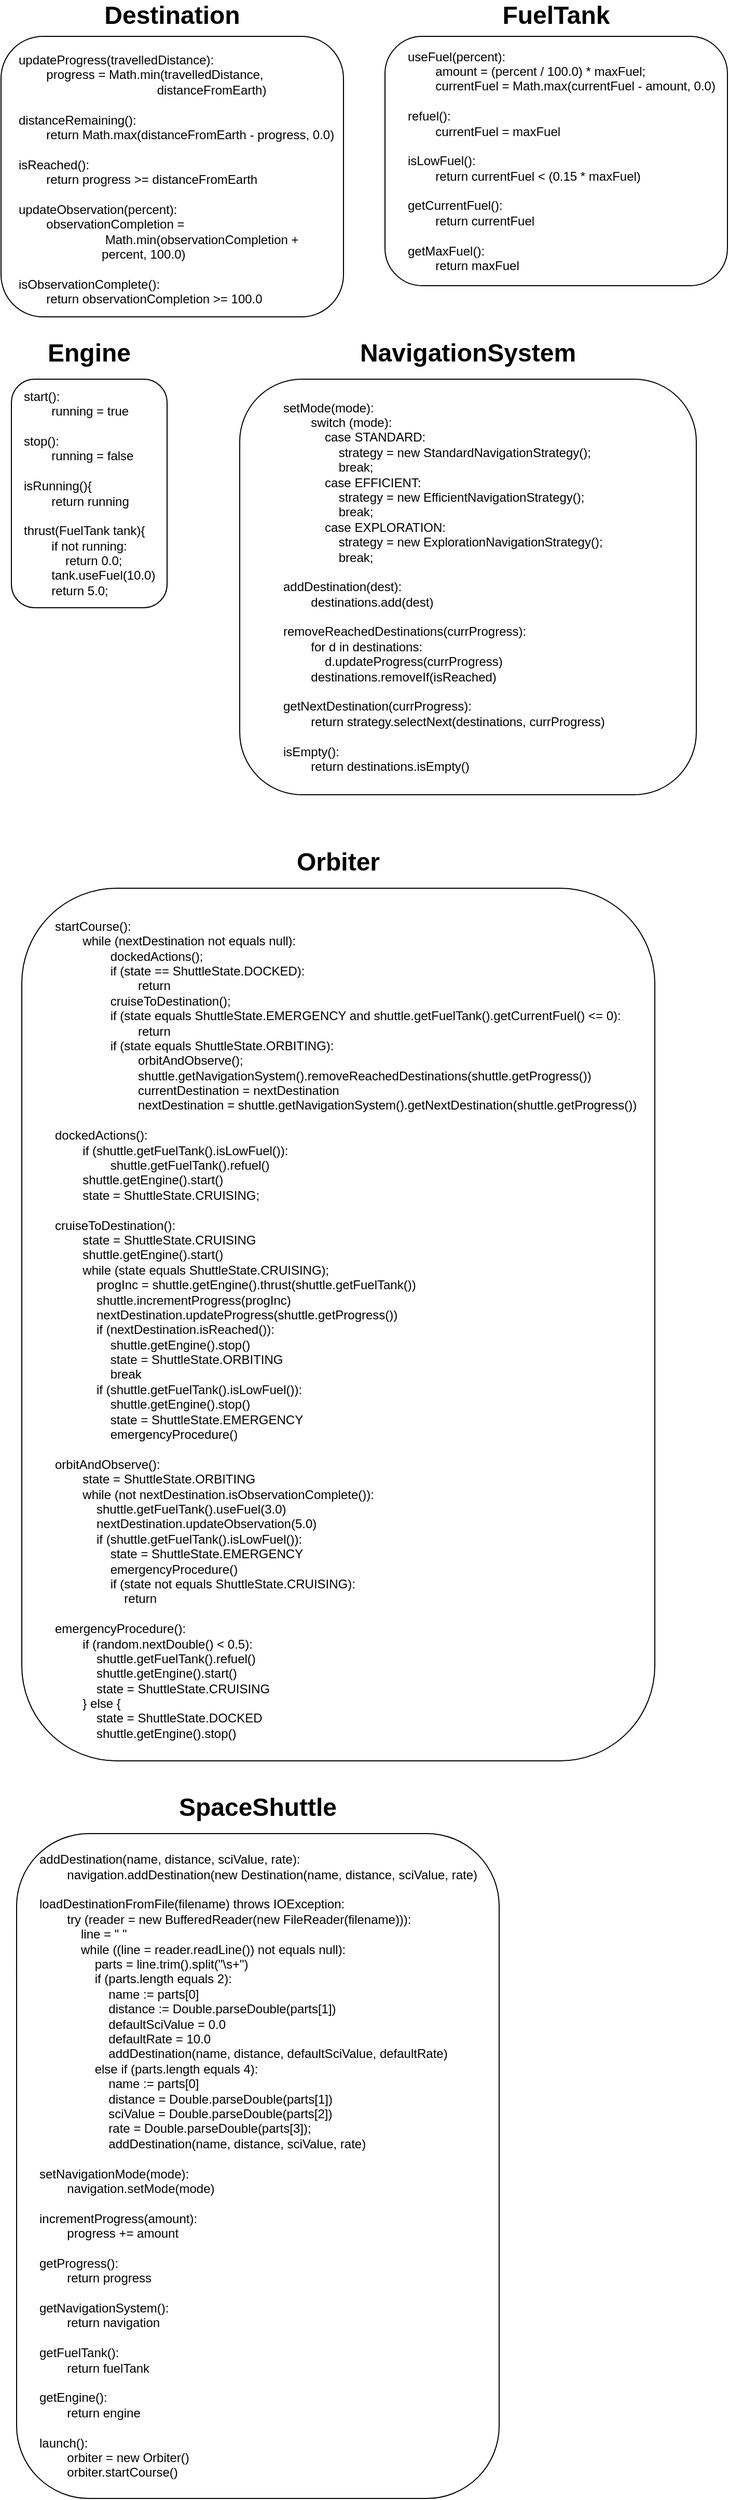<mxfile version="27.0.2">
  <diagram name="Page-1" id="8kAG4Iyt7DlFiK2OSsDY">
    <mxGraphModel dx="1388" dy="624" grid="1" gridSize="10" guides="1" tooltips="1" connect="1" arrows="1" fold="1" page="1" pageScale="1" pageWidth="850" pageHeight="1100" math="0" shadow="0">
      <root>
        <mxCell id="0" />
        <mxCell id="1" parent="0" />
        <mxCell id="AWFdtMTIEIcnu8kx7XuT-1" value="" style="rounded=1;whiteSpace=wrap;html=1;" vertex="1" parent="1">
          <mxGeometry x="10" y="50" width="330" height="270" as="geometry" />
        </mxCell>
        <mxCell id="AWFdtMTIEIcnu8kx7XuT-2" value="&lt;b&gt;&lt;font style=&quot;font-size: 24px;&quot;&gt;Destination&lt;/font&gt;&lt;/b&gt;" style="text;html=1;align=center;verticalAlign=middle;whiteSpace=wrap;rounded=0;" vertex="1" parent="1">
          <mxGeometry x="105" y="20" width="140" height="20" as="geometry" />
        </mxCell>
        <mxCell id="AWFdtMTIEIcnu8kx7XuT-4" value="updateProgress(travelledDistance):&lt;div&gt;&lt;span style=&quot;white-space: pre;&quot;&gt;&#x9;&lt;/span&gt;&lt;span style=&quot;background-color: transparent;&quot;&gt;progress = Math.min(travelledDistance, &lt;span style=&quot;white-space: pre;&quot;&gt;&#x9;&lt;/span&gt;&lt;span style=&quot;white-space: pre;&quot;&gt;&#x9;&lt;/span&gt;&lt;span style=&quot;white-space: pre;&quot;&gt;&#x9;&lt;/span&gt;&lt;span style=&quot;white-space: pre;&quot;&gt;&#x9;&lt;/span&gt;&lt;span style=&quot;white-space: pre;&quot;&gt;&#x9;&lt;/span&gt;distanceFromEarth)&lt;/span&gt;&lt;br&gt;&lt;/div&gt;&lt;div&gt;&lt;span style=&quot;background-color: transparent;&quot;&gt;&lt;br&gt;&lt;/span&gt;&lt;/div&gt;&lt;div&gt;&lt;span style=&quot;background-color: transparent;&quot;&gt;distanceRemaining():&lt;/span&gt;&lt;/div&gt;&lt;div&gt;&lt;span style=&quot;background-color: transparent;&quot;&gt;&lt;span style=&quot;white-space: pre;&quot;&gt;&#x9;&lt;/span&gt;&lt;/span&gt;&lt;span style=&quot;background-color: transparent;&quot;&gt;return Math.max(distanceFromEarth - progress, 0.0)&lt;/span&gt;&lt;/div&gt;&lt;div&gt;&lt;span style=&quot;background-color: transparent;&quot;&gt;&lt;br&gt;&lt;/span&gt;&lt;/div&gt;&lt;div&gt;&lt;span style=&quot;background-color: transparent;&quot;&gt;isReached():&lt;/span&gt;&lt;/div&gt;&lt;div&gt;&lt;span style=&quot;background-color: transparent;&quot;&gt;&lt;span style=&quot;white-space: pre;&quot;&gt;&#x9;&lt;/span&gt;&lt;/span&gt;&lt;span style=&quot;background-color: transparent;&quot;&gt;return progress &amp;gt;= distanceFromEarth&lt;/span&gt;&lt;/div&gt;&lt;div&gt;&lt;span style=&quot;background-color: transparent;&quot;&gt;&lt;br&gt;&lt;/span&gt;&lt;/div&gt;&lt;div&gt;&lt;span style=&quot;background-color: transparent;&quot;&gt;updateObservation(percent):&lt;/span&gt;&lt;/div&gt;&lt;div&gt;&lt;span style=&quot;background-color: transparent;&quot;&gt;&lt;span style=&quot;white-space: pre;&quot;&gt;&#x9;&lt;/span&gt;&lt;/span&gt;&lt;span style=&quot;background-color: transparent;&quot;&gt;observationCompletion =&lt;br/&gt;&lt;span style=&quot;white-space: pre;&quot;&gt;&#x9;&lt;/span&gt;&lt;span style=&quot;white-space: pre;&quot;&gt;&#x9;&lt;/span&gt;&lt;span style=&quot;white-space: pre;&quot;&gt;&#x9;&lt;/span&gt;&amp;nbsp;Math.min(observationCompletion + &lt;span style=&quot;white-space: pre;&quot;&gt;&#x9;&lt;/span&gt;&lt;span style=&quot;white-space: pre;&quot;&gt;&#x9;&lt;/span&gt;&lt;span style=&quot;white-space: pre;&quot;&gt;&#x9;&lt;/span&gt;percent, 100.0)&lt;/span&gt;&lt;/div&gt;&lt;div&gt;&lt;span style=&quot;background-color: transparent;&quot;&gt;&lt;br&gt;&lt;/span&gt;&lt;/div&gt;&lt;div&gt;&lt;span style=&quot;background-color: transparent;&quot;&gt;isObservationComplete():&lt;/span&gt;&lt;/div&gt;&lt;div&gt;&lt;span style=&quot;background-color: transparent;&quot;&gt;&lt;span style=&quot;white-space: pre;&quot;&gt;&#x9;&lt;/span&gt;&lt;/span&gt;&lt;span style=&quot;background-color: transparent;&quot;&gt;return observationCompletion &amp;gt;= 100.0&lt;/span&gt;&lt;/div&gt;&lt;div&gt;&lt;span style=&quot;background-color: transparent;&quot;&gt;&lt;br&gt;&lt;/span&gt;&lt;/div&gt;" style="text;html=1;align=left;verticalAlign=middle;whiteSpace=wrap;rounded=0;" vertex="1" parent="1">
          <mxGeometry x="25" y="70" width="310" height="250" as="geometry" />
        </mxCell>
        <mxCell id="AWFdtMTIEIcnu8kx7XuT-8" value="&lt;b&gt;&lt;font style=&quot;font-size: 24px;&quot;&gt;Engine&lt;/font&gt;&lt;/b&gt;" style="text;html=1;align=center;verticalAlign=middle;whiteSpace=wrap;rounded=0;" vertex="1" parent="1">
          <mxGeometry x="45" y="340" width="100" height="30" as="geometry" />
        </mxCell>
        <mxCell id="AWFdtMTIEIcnu8kx7XuT-9" value="" style="rounded=1;whiteSpace=wrap;html=1;" vertex="1" parent="1">
          <mxGeometry x="20" y="380" width="150" height="220" as="geometry" />
        </mxCell>
        <mxCell id="AWFdtMTIEIcnu8kx7XuT-10" value="start():&lt;div&gt;&lt;span style=&quot;white-space: pre;&quot;&gt;&#x9;&lt;/span&gt;&lt;span style=&quot;background-color: transparent;&quot;&gt;running = true&lt;/span&gt;&lt;br&gt;&lt;/div&gt;&lt;div&gt;&lt;span style=&quot;background-color: transparent;&quot;&gt;&lt;br&gt;&lt;/span&gt;&lt;/div&gt;&lt;div&gt;&lt;span style=&quot;background-color: transparent;&quot;&gt;stop():&lt;/span&gt;&lt;/div&gt;&lt;div&gt;&lt;span style=&quot;background-color: transparent;&quot;&gt;&lt;span style=&quot;white-space: pre;&quot;&gt;&#x9;&lt;/span&gt;&lt;/span&gt;&lt;span style=&quot;background-color: transparent;&quot;&gt;running = false&lt;/span&gt;&lt;/div&gt;&lt;div&gt;&lt;span style=&quot;background-color: transparent;&quot;&gt;&lt;br&gt;&lt;/span&gt;&lt;/div&gt;&lt;div&gt;&lt;span style=&quot;background-color: transparent;&quot;&gt;&lt;div&gt;isRunning(){&lt;/div&gt;&lt;div&gt;&amp;nbsp; &amp;nbsp; &amp;nbsp; &amp;nbsp; return running&lt;/div&gt;&lt;div&gt;&lt;br&gt;&lt;/div&gt;&lt;div&gt;&lt;div&gt;thrust(FuelTank tank){&lt;/div&gt;&lt;div&gt;&amp;nbsp; &amp;nbsp; &amp;nbsp; &amp;nbsp; if not running:&lt;/div&gt;&lt;div&gt;&amp;nbsp; &amp;nbsp; &amp;nbsp; &amp;nbsp; &amp;nbsp; &amp;nbsp; return 0.0;&lt;/div&gt;&lt;div&gt;&amp;nbsp; &amp;nbsp; &amp;nbsp; &amp;nbsp; tank.useFuel(10.0)&lt;/div&gt;&lt;div&gt;&amp;nbsp; &amp;nbsp; &amp;nbsp; &amp;nbsp; return 5.0;&lt;/div&gt;&lt;/div&gt;&lt;/span&gt;&lt;/div&gt;" style="text;html=1;align=left;verticalAlign=middle;whiteSpace=wrap;rounded=0;" vertex="1" parent="1">
          <mxGeometry x="30" y="390" width="130" height="200" as="geometry" />
        </mxCell>
        <mxCell id="AWFdtMTIEIcnu8kx7XuT-11" value="" style="rounded=1;whiteSpace=wrap;html=1;" vertex="1" parent="1">
          <mxGeometry x="380" y="50" width="330" height="240" as="geometry" />
        </mxCell>
        <mxCell id="AWFdtMTIEIcnu8kx7XuT-12" value="&lt;b&gt;&lt;font style=&quot;font-size: 24px;&quot;&gt;FuelTank&lt;/font&gt;&lt;/b&gt;" style="text;html=1;align=center;verticalAlign=middle;whiteSpace=wrap;rounded=0;" vertex="1" parent="1">
          <mxGeometry x="490" y="15" width="110" height="30" as="geometry" />
        </mxCell>
        <mxCell id="AWFdtMTIEIcnu8kx7XuT-13" value="&lt;div&gt;useFuel(percent):&lt;/div&gt;&lt;div&gt;&amp;nbsp; &amp;nbsp; &amp;nbsp; &amp;nbsp; amount = (percent / 100.0) * maxFuel;&lt;/div&gt;&lt;div&gt;&amp;nbsp; &amp;nbsp; &amp;nbsp; &amp;nbsp; currentFuel = Math.max(currentFuel - amount, 0.0)&lt;/div&gt;&lt;div&gt;&lt;br&gt;&lt;/div&gt;&lt;div&gt;refuel():&lt;/div&gt;&lt;div&gt;&lt;span style=&quot;white-space: pre;&quot;&gt;&#x9;&lt;/span&gt;currentFuel = maxFuel&lt;br&gt;&lt;/div&gt;&lt;div&gt;&lt;br&gt;&lt;/div&gt;&lt;div&gt;isLowFuel():&lt;/div&gt;&lt;div&gt;&lt;span style=&quot;white-space: pre;&quot;&gt;&#x9;&lt;/span&gt;return currentFuel &amp;lt; (0.15 * maxFuel)&lt;br&gt;&lt;/div&gt;&lt;div&gt;&lt;br&gt;&lt;/div&gt;&lt;div&gt;getCurrentFuel():&lt;/div&gt;&lt;div&gt;&lt;span style=&quot;white-space: pre;&quot;&gt;&#x9;&lt;/span&gt;return currentFuel&lt;br&gt;&lt;/div&gt;&lt;div&gt;&lt;br&gt;&lt;/div&gt;&lt;div&gt;getMaxFuel():&lt;/div&gt;&lt;div&gt;&lt;span style=&quot;white-space: pre;&quot;&gt;&#x9;&lt;/span&gt;return maxFuel&lt;br&gt;&lt;/div&gt;" style="text;html=1;align=left;verticalAlign=middle;whiteSpace=wrap;rounded=0;" vertex="1" parent="1">
          <mxGeometry x="400" y="55" width="310" height="230" as="geometry" />
        </mxCell>
        <mxCell id="AWFdtMTIEIcnu8kx7XuT-14" value="" style="rounded=1;whiteSpace=wrap;html=1;" vertex="1" parent="1">
          <mxGeometry x="240" y="380" width="440" height="400" as="geometry" />
        </mxCell>
        <mxCell id="AWFdtMTIEIcnu8kx7XuT-15" value="&lt;b&gt;&lt;font style=&quot;font-size: 24px;&quot;&gt;NavigationSystem&lt;/font&gt;&lt;/b&gt;" style="text;html=1;align=center;verticalAlign=middle;whiteSpace=wrap;rounded=0;" vertex="1" parent="1">
          <mxGeometry x="395" y="340" width="130" height="30" as="geometry" />
        </mxCell>
        <mxCell id="AWFdtMTIEIcnu8kx7XuT-16" value="&lt;div&gt;setMode(mode):&lt;/div&gt;&lt;div&gt;&amp;nbsp; &amp;nbsp; &amp;nbsp; &amp;nbsp; switch (mode):&lt;/div&gt;&lt;div&gt;&amp;nbsp; &amp;nbsp; &amp;nbsp; &amp;nbsp; &amp;nbsp; &amp;nbsp; case STANDARD:&lt;/div&gt;&lt;div&gt;&amp;nbsp; &amp;nbsp; &amp;nbsp; &amp;nbsp; &amp;nbsp; &amp;nbsp; &amp;nbsp; &amp;nbsp; strategy = new StandardNavigationStrategy();&lt;/div&gt;&lt;div&gt;&amp;nbsp; &amp;nbsp; &amp;nbsp; &amp;nbsp; &amp;nbsp; &amp;nbsp; &amp;nbsp; &amp;nbsp; break;&lt;/div&gt;&lt;div&gt;&amp;nbsp; &amp;nbsp; &amp;nbsp; &amp;nbsp; &amp;nbsp; &amp;nbsp; case EFFICIENT:&lt;/div&gt;&lt;div&gt;&amp;nbsp; &amp;nbsp; &amp;nbsp; &amp;nbsp; &amp;nbsp; &amp;nbsp; &amp;nbsp; &amp;nbsp; strategy = new EfficientNavigationStrategy();&lt;/div&gt;&lt;div&gt;&amp;nbsp; &amp;nbsp; &amp;nbsp; &amp;nbsp; &amp;nbsp; &amp;nbsp; &amp;nbsp; &amp;nbsp; break;&lt;/div&gt;&lt;div&gt;&amp;nbsp; &amp;nbsp; &amp;nbsp; &amp;nbsp; &amp;nbsp; &amp;nbsp; case EXPLORATION:&lt;/div&gt;&lt;div&gt;&amp;nbsp; &amp;nbsp; &amp;nbsp; &amp;nbsp; &amp;nbsp; &amp;nbsp; &amp;nbsp; &amp;nbsp; strategy = new ExplorationNavigationStrategy();&lt;/div&gt;&lt;div&gt;&amp;nbsp; &amp;nbsp; &amp;nbsp; &amp;nbsp; &amp;nbsp; &amp;nbsp; &amp;nbsp; &amp;nbsp; break;&lt;/div&gt;&lt;div&gt;&lt;br&gt;&lt;/div&gt;&lt;div&gt;&lt;div&gt;addDestination(dest):&lt;/div&gt;&lt;div&gt;&amp;nbsp; &amp;nbsp; &amp;nbsp; &amp;nbsp; destinations.add(dest)&lt;/div&gt;&lt;/div&gt;&lt;div&gt;&lt;br&gt;&lt;/div&gt;&lt;div&gt;&lt;div&gt;removeReachedDestinations(currProgress):&lt;/div&gt;&lt;div&gt;&amp;nbsp; &amp;nbsp; &amp;nbsp; &amp;nbsp; for d in destinations:&lt;/div&gt;&lt;div&gt;&amp;nbsp; &amp;nbsp; &amp;nbsp; &amp;nbsp; &amp;nbsp; &amp;nbsp; d.updateProgress(currProgress)&lt;/div&gt;&lt;div&gt;&amp;nbsp; &amp;nbsp; &amp;nbsp; &amp;nbsp; destinations.removeIf(isReached)&lt;/div&gt;&lt;/div&gt;&lt;div&gt;&lt;br&gt;&lt;/div&gt;&lt;div&gt;&lt;div&gt;getNextDestination(currProgress):&lt;/div&gt;&lt;div&gt;&amp;nbsp; &amp;nbsp; &amp;nbsp; &amp;nbsp; return strategy.selectNext(destinations, currProgress)&lt;/div&gt;&lt;/div&gt;&lt;div&gt;&lt;br&gt;&lt;/div&gt;&lt;div&gt;&lt;div&gt;isEmpty():&lt;/div&gt;&lt;div&gt;&amp;nbsp; &amp;nbsp; &amp;nbsp; &amp;nbsp; return destinations.isEmpty()&lt;/div&gt;&lt;/div&gt;" style="text;html=1;align=left;verticalAlign=middle;whiteSpace=wrap;rounded=0;" vertex="1" parent="1">
          <mxGeometry x="280" y="360" width="425" height="440" as="geometry" />
        </mxCell>
        <mxCell id="AWFdtMTIEIcnu8kx7XuT-17" value="" style="rounded=1;whiteSpace=wrap;html=1;" vertex="1" parent="1">
          <mxGeometry x="30" y="870" width="610" height="840" as="geometry" />
        </mxCell>
        <mxCell id="AWFdtMTIEIcnu8kx7XuT-18" value="&lt;b&gt;&lt;font style=&quot;font-size: 24px;&quot;&gt;Orbiter&lt;/font&gt;&lt;/b&gt;" style="text;html=1;align=center;verticalAlign=middle;whiteSpace=wrap;rounded=0;" vertex="1" parent="1">
          <mxGeometry x="295" y="830" width="80" height="30" as="geometry" />
        </mxCell>
        <mxCell id="AWFdtMTIEIcnu8kx7XuT-19" value="startCourse():&lt;div&gt;&lt;span style=&quot;white-space: pre;&quot;&gt;&#x9;&lt;/span&gt;&lt;span style=&quot;background-color: transparent;&quot;&gt;while (nextDestination not equals null):&lt;br&gt;            &lt;span style=&quot;white-space: pre;&quot;&gt;&#x9;&lt;/span&gt;&lt;span style=&quot;white-space: pre;&quot;&gt;&#x9;&lt;/span&gt;dockedActions();&lt;br&gt;            &lt;span style=&quot;white-space: pre;&quot;&gt;&#x9;&lt;/span&gt;&lt;span style=&quot;white-space: pre;&quot;&gt;&#x9;&lt;/span&gt;if (state == ShuttleState.DOCKED):&lt;br&gt;                &lt;span style=&quot;white-space: pre;&quot;&gt;&#x9;&lt;/span&gt;&lt;span style=&quot;white-space: pre;&quot;&gt;&#x9;&lt;/span&gt;&lt;span style=&quot;white-space: pre;&quot;&gt;&#x9;&lt;/span&gt;return&lt;br&gt;            &lt;span style=&quot;white-space: pre;&quot;&gt;&#x9;&lt;/span&gt;&lt;span style=&quot;white-space: pre;&quot;&gt;&#x9;&lt;/span&gt;cruiseToDestination();&lt;br&gt;            &lt;span style=&quot;white-space: pre;&quot;&gt;&#x9;&lt;/span&gt;&lt;span style=&quot;white-space: pre;&quot;&gt;&#x9;&lt;/span&gt;if (state equals ShuttleState.EMERGENCY and shuttle.getFuelTank().getCurrentFuel() &amp;lt;= 0):&lt;br&gt;                &lt;span style=&quot;white-space: pre;&quot;&gt;&#x9;&lt;/span&gt;&lt;span style=&quot;white-space: pre;&quot;&gt;&#x9;&lt;/span&gt;&lt;span style=&quot;white-space: pre;&quot;&gt;&#x9;&lt;/span&gt;return&lt;br&gt;&lt;span style=&quot;white-space: pre;&quot;&gt;&#x9;&lt;/span&gt;&lt;span style=&quot;white-space: pre;&quot;&gt;&#x9;&lt;/span&gt;if (state equals ShuttleState.ORBITING):&lt;br&gt;                &lt;span style=&quot;white-space: pre;&quot;&gt;&#x9;&lt;/span&gt;&lt;span style=&quot;white-space: pre;&quot;&gt;&#x9;&lt;/span&gt;&lt;span style=&quot;white-space: pre;&quot;&gt;&#x9;&lt;/span&gt;orbitAndObserve();&lt;br&gt;                &lt;span style=&quot;white-space: pre;&quot;&gt;&#x9;&lt;/span&gt;&lt;span style=&quot;white-space: pre;&quot;&gt;&#x9;&lt;/span&gt;&lt;span style=&quot;white-space: pre;&quot;&gt;&#x9;&lt;/span&gt;shuttle.getNavigationSystem().removeReachedDestinations(shuttle.getProgress())&lt;br&gt;                &lt;span style=&quot;white-space: pre;&quot;&gt;&#x9;&lt;/span&gt;&lt;span style=&quot;white-space: pre;&quot;&gt;&#x9;&lt;/span&gt;&lt;span style=&quot;white-space: pre;&quot;&gt;&#x9;&lt;/span&gt;currentDestination = nextDestination&lt;br&gt;                &lt;span style=&quot;white-space: pre;&quot;&gt;&#x9;&lt;/span&gt;&lt;span style=&quot;white-space: pre;&quot;&gt;&#x9;&lt;/span&gt;&lt;span style=&quot;white-space: pre;&quot;&gt;&#x9;&lt;/span&gt;nextDestination = shuttle.getNavigationSystem().getNextDestination(shuttle.getProgress())&lt;/span&gt;&lt;br&gt;&lt;/div&gt;&lt;div&gt;&lt;span style=&quot;background-color: transparent;&quot;&gt;&lt;br&gt;&lt;/span&gt;&lt;/div&gt;&lt;div&gt;&lt;span style=&quot;background-color: transparent;&quot;&gt;dockedActions():&lt;/span&gt;&lt;/div&gt;&lt;div&gt;&lt;span style=&quot;background-color: transparent;&quot;&gt;&lt;span style=&quot;white-space: pre;&quot;&gt;&#x9;&lt;/span&gt;&lt;/span&gt;&lt;span style=&quot;background-color: transparent;&quot;&gt;if (shuttle.getFuelTank().isLowFuel()):&amp;nbsp;&lt;/span&gt;&lt;/div&gt;&lt;div&gt;&lt;span style=&quot;background-color: transparent;&quot;&gt;&lt;span style=&quot;white-space: pre;&quot;&gt;&#x9;&lt;/span&gt;&lt;span style=&quot;white-space: pre;&quot;&gt;&#x9;&lt;/span&gt;shuttle.getFuelTank().refuel()&lt;/span&gt;&lt;/div&gt;&lt;div&gt;&lt;span style=&quot;background-color: transparent;&quot;&gt;&lt;span style=&quot;white-space: pre;&quot;&gt;&#x9;&lt;/span&gt;shuttle.getEngine().start()&lt;/span&gt;&lt;/div&gt;&lt;div&gt;&lt;span style=&quot;background-color: transparent;&quot;&gt;&lt;span style=&quot;white-space: pre;&quot;&gt;&#x9;&lt;/span&gt;state = ShuttleState.CRUISING;&lt;/span&gt;&lt;/div&gt;&lt;div&gt;&lt;span style=&quot;background-color: transparent;&quot;&gt;&lt;br&gt;&lt;/span&gt;&lt;/div&gt;&lt;div&gt;&lt;span style=&quot;background-color: transparent;&quot;&gt;&lt;div&gt;cruiseToDestination():&lt;/div&gt;&lt;div&gt;&amp;nbsp; &amp;nbsp; &amp;nbsp; &amp;nbsp; state = ShuttleState.CRUISING&lt;/div&gt;&lt;div&gt;&amp;nbsp; &amp;nbsp; &amp;nbsp; &amp;nbsp; shuttle.getEngine().start()&lt;/div&gt;&lt;div&gt;&amp;nbsp; &amp;nbsp; &amp;nbsp; &amp;nbsp; while (state equals ShuttleState.CRUISING);&lt;/div&gt;&lt;div&gt;&amp;nbsp; &amp;nbsp; &amp;nbsp; &amp;nbsp; &amp;nbsp; &amp;nbsp; progInc = shuttle.getEngine().&lt;span style=&quot;background-color: transparent; color: light-dark(rgb(0, 0, 0), rgb(255, 255, 255));&quot;&gt;thrust(shuttle.getFuelTank())&lt;/span&gt;&lt;/div&gt;&lt;div&gt;&amp;nbsp; &amp;nbsp; &amp;nbsp; &amp;nbsp; &amp;nbsp; &amp;nbsp; shuttle.incrementProgress(progInc)&lt;/div&gt;&lt;div&gt;&amp;nbsp; &amp;nbsp; &amp;nbsp; &amp;nbsp; &amp;nbsp; &amp;nbsp; nextDestination.updateProgress(shuttle.getProgress())&lt;/div&gt;&lt;div&gt;&amp;nbsp; &amp;nbsp; &amp;nbsp; &amp;nbsp; &amp;nbsp; &amp;nbsp; if (nextDestination.isReached()):&lt;/div&gt;&lt;div&gt;&amp;nbsp; &amp;nbsp; &amp;nbsp; &amp;nbsp; &amp;nbsp; &amp;nbsp; &amp;nbsp; &amp;nbsp; shuttle.getEngine().stop()&lt;/div&gt;&lt;div&gt;&amp;nbsp; &amp;nbsp; &amp;nbsp; &amp;nbsp; &amp;nbsp; &amp;nbsp; &amp;nbsp; &amp;nbsp; state = ShuttleState.ORBITING&lt;/div&gt;&lt;div&gt;&amp;nbsp; &amp;nbsp; &amp;nbsp; &amp;nbsp; &amp;nbsp; &amp;nbsp; &amp;nbsp; &amp;nbsp; break&lt;/div&gt;&lt;div&gt;&amp;nbsp; &amp;nbsp; &amp;nbsp; &amp;nbsp; &amp;nbsp; &amp;nbsp; if (shuttle.getFuelTank().isLowFuel()):&lt;/div&gt;&lt;div&gt;&amp;nbsp; &amp;nbsp; &amp;nbsp; &amp;nbsp; &amp;nbsp; &amp;nbsp; &amp;nbsp; &amp;nbsp; shuttle.getEngine().stop()&lt;/div&gt;&lt;div&gt;&amp;nbsp; &amp;nbsp; &amp;nbsp; &amp;nbsp; &amp;nbsp; &amp;nbsp; &amp;nbsp; &amp;nbsp; state = ShuttleState.EMERGENCY&lt;/div&gt;&lt;div&gt;&amp;nbsp; &amp;nbsp; &amp;nbsp; &amp;nbsp; &amp;nbsp; &amp;nbsp; &amp;nbsp; &amp;nbsp; emergencyProcedure()&lt;/div&gt;&lt;div&gt;&lt;br&gt;&lt;/div&gt;&lt;div&gt;&lt;div&gt;orbitAndObserve():&lt;/div&gt;&lt;div&gt;&amp;nbsp; &amp;nbsp; &amp;nbsp; &amp;nbsp; state = ShuttleState.ORBITING&lt;/div&gt;&lt;div&gt;&amp;nbsp; &amp;nbsp; &amp;nbsp; &amp;nbsp; while (not nextDestination.isObservationComplete()):&lt;/div&gt;&lt;div&gt;&amp;nbsp; &amp;nbsp; &amp;nbsp; &amp;nbsp; &amp;nbsp; &amp;nbsp; shuttle.getFuelTank().useFuel(3.0)&lt;/div&gt;&lt;div&gt;&amp;nbsp; &amp;nbsp; &amp;nbsp; &amp;nbsp; &amp;nbsp; &amp;nbsp; nextDestination.updateObservation(5.0)&lt;/div&gt;&lt;div&gt;&amp;nbsp; &amp;nbsp; &amp;nbsp; &amp;nbsp; &amp;nbsp; &amp;nbsp; if (shuttle.getFuelTank().isLowFuel()):&lt;/div&gt;&lt;div&gt;&amp;nbsp; &amp;nbsp; &amp;nbsp; &amp;nbsp; &amp;nbsp; &amp;nbsp; &amp;nbsp; &amp;nbsp; state = ShuttleState.EMERGENCY&lt;/div&gt;&lt;div&gt;&amp;nbsp; &amp;nbsp; &amp;nbsp; &amp;nbsp; &amp;nbsp; &amp;nbsp; &amp;nbsp; &amp;nbsp; emergencyProcedure()&lt;/div&gt;&lt;div&gt;&amp;nbsp; &amp;nbsp; &amp;nbsp; &amp;nbsp; &amp;nbsp; &amp;nbsp; &amp;nbsp; &amp;nbsp; if (state not equals ShuttleState.CRUISING):&lt;/div&gt;&lt;div&gt;&amp;nbsp; &amp;nbsp; &amp;nbsp; &amp;nbsp; &amp;nbsp; &amp;nbsp; &amp;nbsp; &amp;nbsp; &amp;nbsp; &amp;nbsp; return&lt;/div&gt;&lt;/div&gt;&lt;div&gt;&lt;br&gt;&lt;/div&gt;&lt;div&gt;&lt;div&gt;emergencyProcedure():&lt;/div&gt;&lt;div&gt;&amp;nbsp; &amp;nbsp; &amp;nbsp; &amp;nbsp; if (random.nextDouble() &amp;lt; 0.5):&lt;/div&gt;&lt;div&gt;&amp;nbsp; &amp;nbsp; &amp;nbsp; &amp;nbsp; &amp;nbsp; &amp;nbsp; shuttle.getFuelTank().refuel()&lt;/div&gt;&lt;div&gt;&amp;nbsp; &amp;nbsp; &amp;nbsp; &amp;nbsp; &amp;nbsp; &amp;nbsp; shuttle.getEngine().start()&lt;/div&gt;&lt;div&gt;&amp;nbsp; &amp;nbsp; &amp;nbsp; &amp;nbsp; &amp;nbsp; &amp;nbsp; state = ShuttleState.CRUISING&lt;/div&gt;&lt;div&gt;&amp;nbsp; &amp;nbsp; &amp;nbsp; &amp;nbsp; } else {&lt;/div&gt;&lt;div&gt;&amp;nbsp; &amp;nbsp; &amp;nbsp; &amp;nbsp; &amp;nbsp; &amp;nbsp; state = ShuttleState.DOCKED&lt;/div&gt;&lt;div&gt;&amp;nbsp; &amp;nbsp; &amp;nbsp; &amp;nbsp; &amp;nbsp; &amp;nbsp; shuttle.getEngine().stop()&lt;/div&gt;&lt;/div&gt;&lt;/span&gt;&lt;/div&gt;" style="text;html=1;align=left;verticalAlign=middle;whiteSpace=wrap;rounded=0;" vertex="1" parent="1">
          <mxGeometry x="60" y="880" width="610" height="830" as="geometry" />
        </mxCell>
        <mxCell id="AWFdtMTIEIcnu8kx7XuT-20" value="&lt;b&gt;&lt;font style=&quot;font-size: 24px;&quot;&gt;SpaceShuttle&lt;/font&gt;&lt;/b&gt;" style="text;html=1;align=center;verticalAlign=middle;whiteSpace=wrap;rounded=0;" vertex="1" parent="1">
          <mxGeometry x="165" y="1740" width="185" height="30" as="geometry" />
        </mxCell>
        <mxCell id="AWFdtMTIEIcnu8kx7XuT-21" value="" style="rounded=1;whiteSpace=wrap;html=1;" vertex="1" parent="1">
          <mxGeometry x="25" y="1780" width="465" height="640" as="geometry" />
        </mxCell>
        <mxCell id="AWFdtMTIEIcnu8kx7XuT-22" value="&lt;div&gt;addDestination(&lt;span style=&quot;background-color: transparent; color: light-dark(rgb(0, 0, 0), rgb(255, 255, 255));&quot;&gt;name, distance, sciValue, rate&lt;/span&gt;&lt;span style=&quot;background-color: transparent; color: light-dark(rgb(0, 0, 0), rgb(255, 255, 255));&quot;&gt;):&lt;/span&gt;&lt;/div&gt;&lt;div&gt;&amp;nbsp; &amp;nbsp; &amp;nbsp; &amp;nbsp; navigation.addDestination(&lt;span style=&quot;background-color: transparent; color: light-dark(rgb(0, 0, 0), rgb(255, 255, 255));&quot;&gt;new Destination(name, distance, sciValue, rate)&lt;/span&gt;&lt;/div&gt;&lt;div&gt;&lt;br&gt;&lt;/div&gt;&lt;div&gt;loadDestinationFromFile(filename) throws IOException:&lt;/div&gt;&lt;div&gt;&amp;nbsp; &amp;nbsp; &amp;nbsp; &amp;nbsp; try (reader = new BufferedReader(new FileReader(filename))):&lt;/div&gt;&lt;div&gt;&amp;nbsp; &amp;nbsp; &amp;nbsp; &amp;nbsp; &amp;nbsp; &amp;nbsp; line = &quot; &quot;&lt;/div&gt;&lt;div&gt;&amp;nbsp; &amp;nbsp; &amp;nbsp; &amp;nbsp; &amp;nbsp; &amp;nbsp; while ((line = reader.readLine()) not equals null):&lt;/div&gt;&lt;div&gt;&amp;nbsp; &amp;nbsp; &amp;nbsp; &amp;nbsp; &amp;nbsp; &amp;nbsp; &amp;nbsp; &amp;nbsp; parts = line.trim().split(&quot;\\s+&quot;)&lt;/div&gt;&lt;div&gt;&amp;nbsp; &amp;nbsp; &amp;nbsp; &amp;nbsp; &amp;nbsp; &amp;nbsp; &amp;nbsp; &amp;nbsp; if (parts.length equals 2):&lt;/div&gt;&lt;div&gt;&amp;nbsp; &amp;nbsp; &amp;nbsp; &amp;nbsp; &amp;nbsp; &amp;nbsp; &amp;nbsp; &amp;nbsp; &amp;nbsp; &amp;nbsp; name := parts[0]&lt;/div&gt;&lt;div&gt;&amp;nbsp; &amp;nbsp; &amp;nbsp; &amp;nbsp; &amp;nbsp; &amp;nbsp; &amp;nbsp; &amp;nbsp; &amp;nbsp; &amp;nbsp; distance := Double.parseDouble(parts[1])&lt;/div&gt;&lt;div&gt;&amp;nbsp; &amp;nbsp; &amp;nbsp; &amp;nbsp; &amp;nbsp; &amp;nbsp; &amp;nbsp; &amp;nbsp; &amp;nbsp; &amp;nbsp; defaultSciValue = 0.0&lt;/div&gt;&lt;div&gt;&amp;nbsp; &amp;nbsp; &amp;nbsp; &amp;nbsp; &amp;nbsp; &amp;nbsp; &amp;nbsp; &amp;nbsp; &amp;nbsp; &amp;nbsp; defaultRate = 10.0&lt;/div&gt;&lt;div&gt;&amp;nbsp; &amp;nbsp; &amp;nbsp; &amp;nbsp; &amp;nbsp; &amp;nbsp; &amp;nbsp; &amp;nbsp; &amp;nbsp; &amp;nbsp; addDestination(name, distance, defaultSciValue, defaultRate)&lt;/div&gt;&lt;div&gt;&amp;nbsp; &amp;nbsp; &amp;nbsp; &amp;nbsp; &amp;nbsp; &amp;nbsp; &amp;nbsp; &amp;nbsp; else if (parts.length equals 4):&lt;/div&gt;&lt;div&gt;&amp;nbsp; &amp;nbsp; &amp;nbsp; &amp;nbsp; &amp;nbsp; &amp;nbsp; &amp;nbsp; &amp;nbsp; &amp;nbsp; &amp;nbsp; name := parts[0]&lt;/div&gt;&lt;div&gt;&amp;nbsp; &amp;nbsp; &amp;nbsp; &amp;nbsp; &amp;nbsp; &amp;nbsp; &amp;nbsp; &amp;nbsp; &amp;nbsp; &amp;nbsp; distance = Double.parseDouble(parts[1])&lt;/div&gt;&lt;div&gt;&amp;nbsp; &amp;nbsp; &amp;nbsp; &amp;nbsp; &amp;nbsp; &amp;nbsp; &amp;nbsp; &amp;nbsp; &amp;nbsp; &amp;nbsp; sciValue = Double.parseDouble(parts[2])&lt;/div&gt;&lt;div&gt;&amp;nbsp; &amp;nbsp; &amp;nbsp; &amp;nbsp; &amp;nbsp; &amp;nbsp; &amp;nbsp; &amp;nbsp; &amp;nbsp; &amp;nbsp; rate = Double.parseDouble(parts[3]);&lt;/div&gt;&lt;div&gt;&lt;span style=&quot;background-color: transparent;&quot;&gt;&amp;nbsp; &amp;nbsp; &amp;nbsp; &amp;nbsp; &amp;nbsp; &amp;nbsp; &amp;nbsp; &amp;nbsp; &amp;nbsp; &amp;nbsp; addDestination(name, distance, sciValue, rate)&lt;/span&gt;&lt;/div&gt;&lt;div&gt;&lt;span style=&quot;background-color: transparent;&quot;&gt;&lt;br&gt;&lt;/span&gt;&lt;/div&gt;&lt;div&gt;&lt;span style=&quot;background-color: transparent;&quot;&gt;&lt;div&gt;setNavigationMode(mode):&lt;/div&gt;&lt;div&gt;&amp;nbsp; &amp;nbsp; &amp;nbsp; &amp;nbsp; navigation.setMode(mode)&lt;/div&gt;&lt;div&gt;&lt;br&gt;&lt;/div&gt;&lt;div&gt;&lt;div&gt;incrementProgress(amount):&lt;/div&gt;&lt;div&gt;&amp;nbsp; &amp;nbsp; &amp;nbsp; &amp;nbsp; progress += amount&lt;/div&gt;&lt;/div&gt;&lt;div&gt;&lt;br&gt;&lt;/div&gt;&lt;div&gt;getProgress():&amp;nbsp;&lt;/div&gt;&lt;div&gt;&lt;span style=&quot;white-space: pre;&quot;&gt;&#x9;&lt;/span&gt;return progress&lt;/div&gt;&lt;div&gt;&lt;br&gt;&lt;/div&gt;&lt;div&gt;getNavigationSystem():&lt;/div&gt;&lt;div&gt;&lt;span style=&quot;white-space: pre;&quot;&gt;&#x9;&lt;/span&gt;return navigation&lt;/div&gt;&lt;div&gt;&lt;br&gt;&lt;/div&gt;&lt;div&gt;getFuelTank():&lt;/div&gt;&lt;div&gt;&amp;nbsp;&lt;span style=&quot;white-space: pre;&quot;&gt;&#x9;&lt;/span&gt;return fuelTank&lt;/div&gt;&lt;div&gt;&lt;br&gt;&lt;/div&gt;&lt;div&gt;getEngine():&lt;/div&gt;&lt;div&gt;&lt;span style=&quot;white-space: pre;&quot;&gt;&#x9;&lt;/span&gt;return engine&lt;/div&gt;&lt;div&gt;&lt;br&gt;&lt;/div&gt;&lt;div&gt;&lt;div&gt;launch():&lt;/div&gt;&lt;div&gt;&amp;nbsp; &amp;nbsp; &amp;nbsp; &amp;nbsp; orbiter = new Orbiter()&lt;/div&gt;&lt;div&gt;&amp;nbsp; &amp;nbsp; &amp;nbsp; &amp;nbsp; orbiter.startCourse()&lt;/div&gt;&lt;/div&gt;&lt;/span&gt;&lt;/div&gt;" style="text;html=1;align=left;verticalAlign=middle;whiteSpace=wrap;rounded=0;" vertex="1" parent="1">
          <mxGeometry x="45" y="1790" width="435" height="620" as="geometry" />
        </mxCell>
      </root>
    </mxGraphModel>
  </diagram>
</mxfile>

